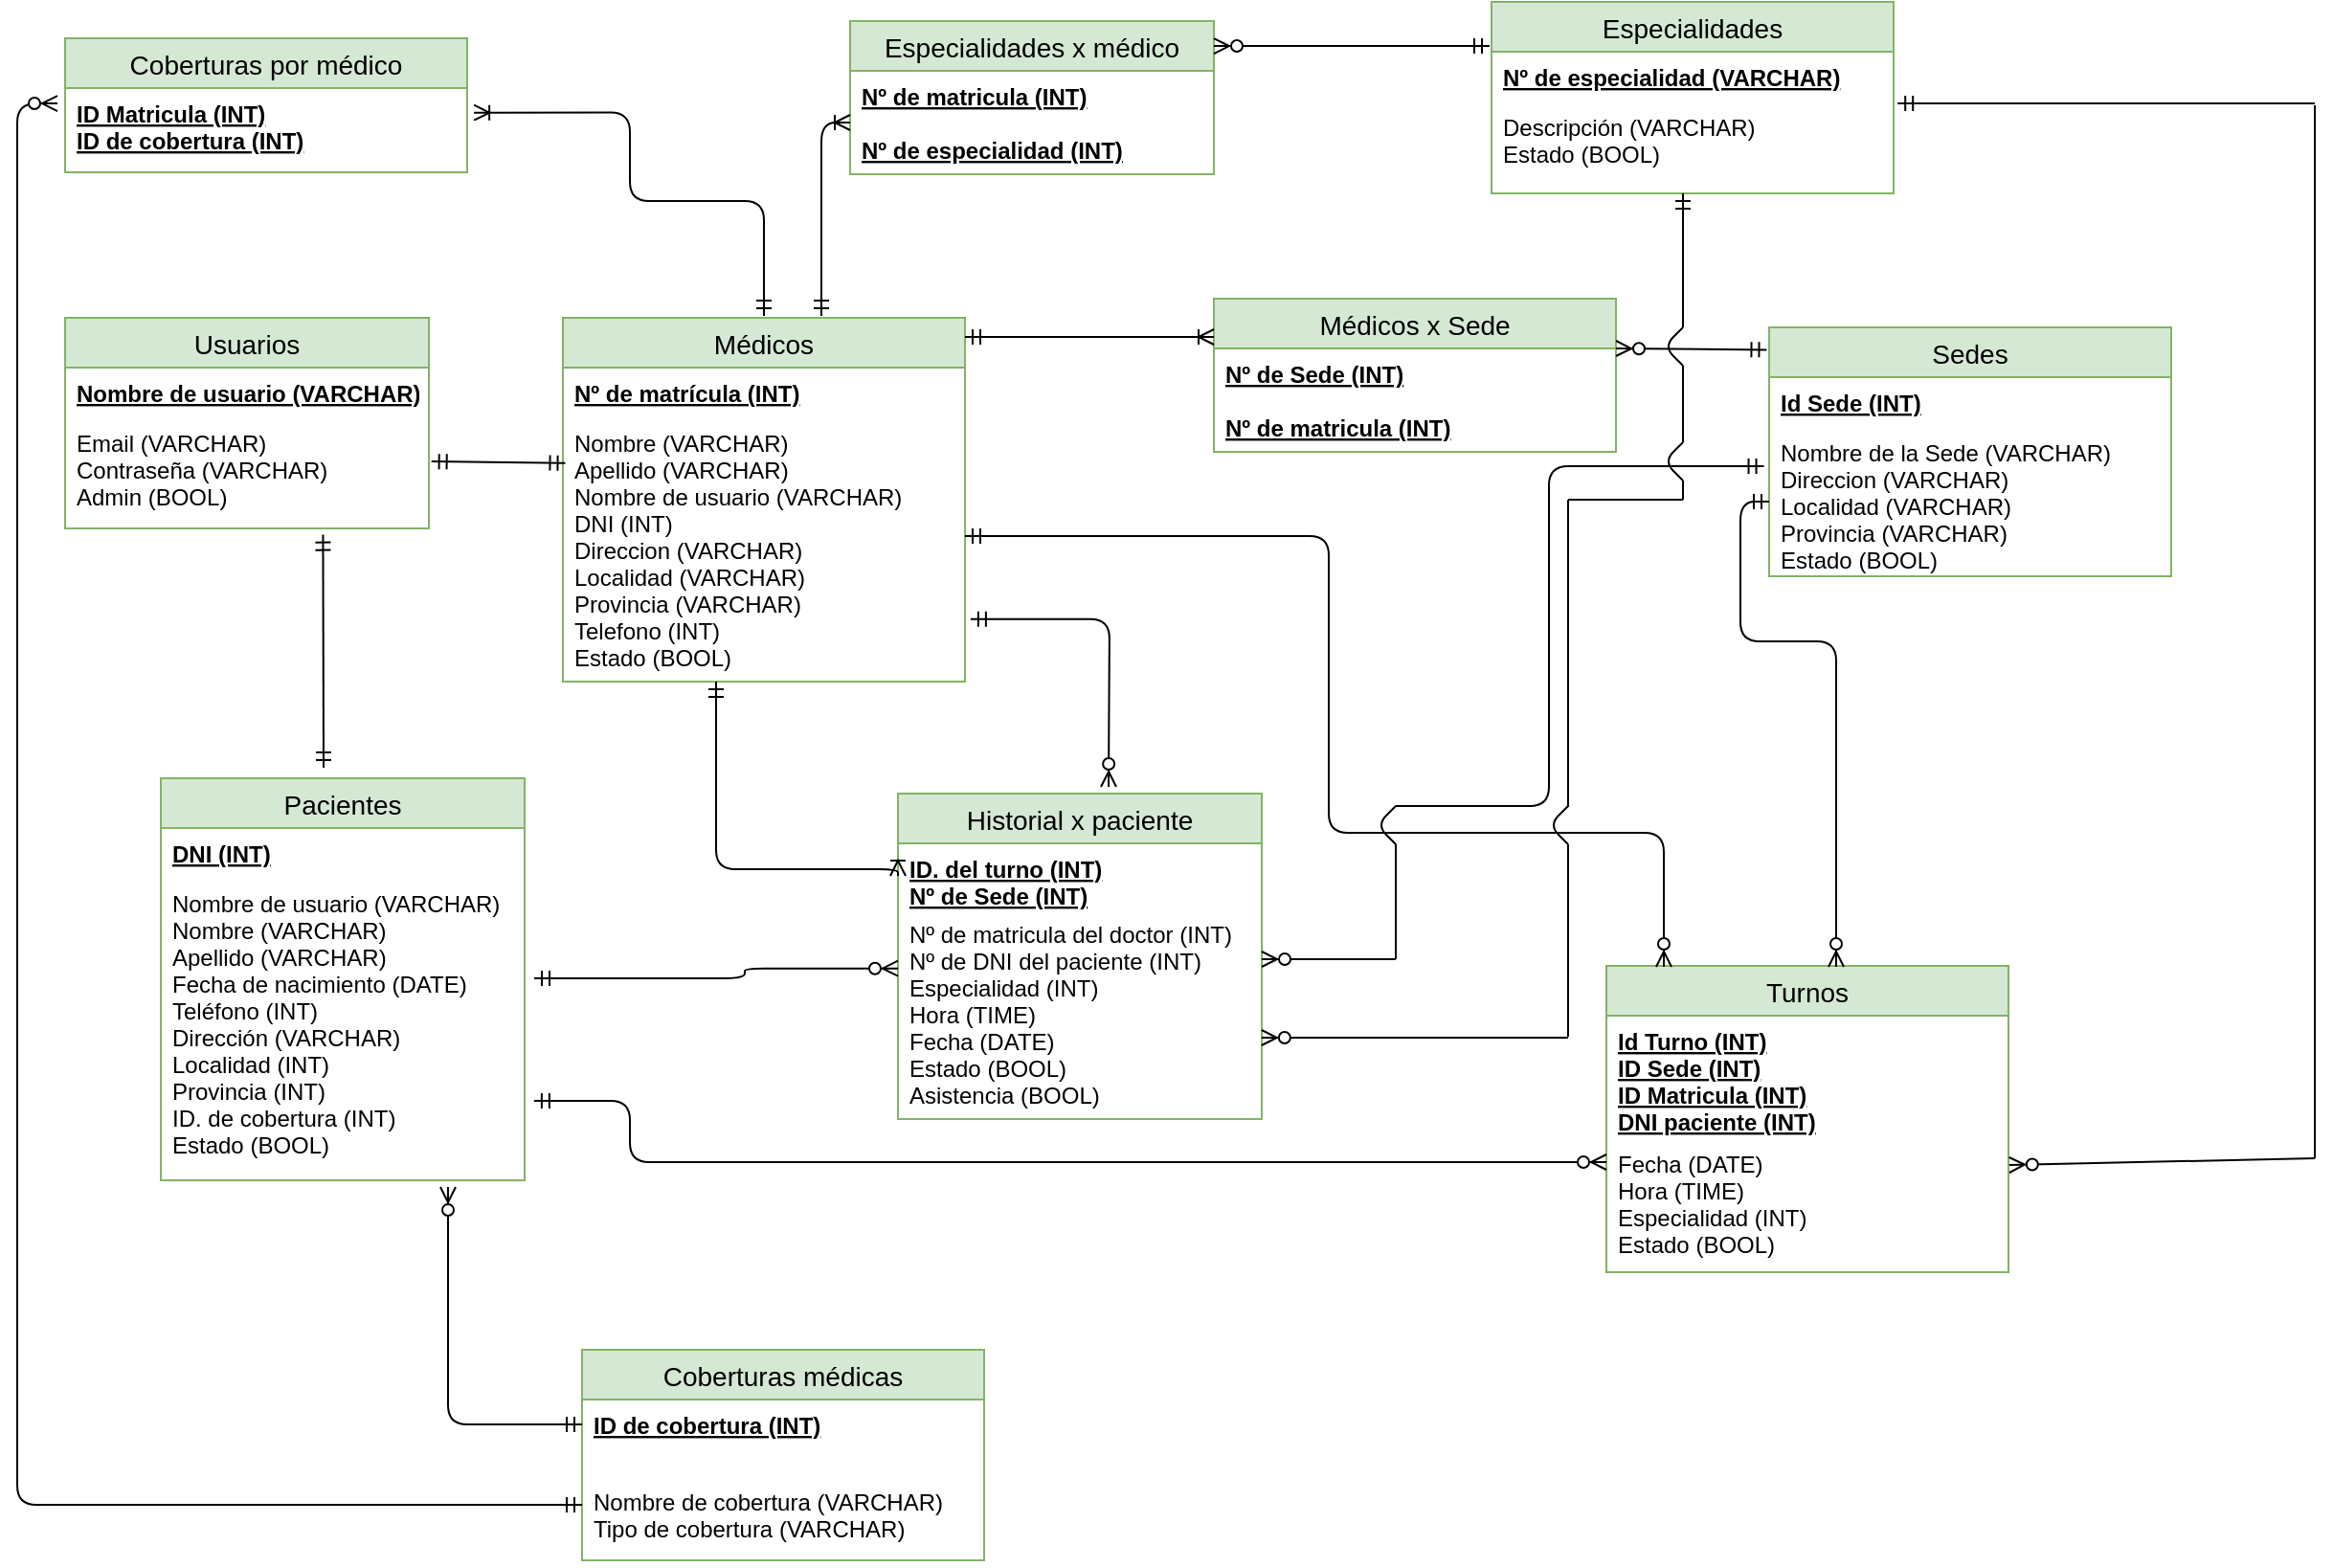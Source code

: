 <mxfile version="11.3.1" pages="1"><diagram id="vTJrVDKcyEBSi9IyuQv8" name="Page-1"><mxGraphModel dx="1423" dy="780" grid="1" gridSize="10" guides="1" tooltips="1" connect="1" arrows="1" fold="1" page="1" pageScale="1" pageWidth="827" pageHeight="1169" math="0" shadow="0"><root><mxCell id="0"/><mxCell id="1" parent="0"/><mxCell id="v5NjIOFVXTCxX58djq3--1" value="Especialidades x médico" style="swimlane;fontStyle=0;childLayout=stackLayout;horizontal=1;startSize=26;fillColor=#d5e8d4;horizontalStack=0;resizeParent=1;resizeParentMax=0;resizeLast=0;collapsible=1;marginBottom=0;swimlaneFillColor=#ffffff;align=center;fontSize=14;strokeColor=#82b366;" vertex="1" parent="1"><mxGeometry x="715" y="240" width="190" height="80" as="geometry"/></mxCell><mxCell id="v5NjIOFVXTCxX58djq3--2" value="Nº de matricula (INT)&#10;&#10;Nº de especialidad (INT)" style="text;strokeColor=none;fillColor=none;spacingLeft=4;spacingRight=4;overflow=hidden;rotatable=0;points=[[0,0.5],[1,0.5]];portConstraint=eastwest;fontSize=12;fontStyle=5" vertex="1" parent="v5NjIOFVXTCxX58djq3--1"><mxGeometry y="26" width="190" height="54" as="geometry"/></mxCell><mxCell id="v5NjIOFVXTCxX58djq3--3" value="Especialidades" style="swimlane;fontStyle=0;childLayout=stackLayout;horizontal=1;startSize=26;fillColor=#d5e8d4;horizontalStack=0;resizeParent=1;resizeParentMax=0;resizeLast=0;collapsible=1;marginBottom=0;swimlaneFillColor=#ffffff;align=center;fontSize=14;strokeColor=#82b366;" vertex="1" parent="1"><mxGeometry x="1050" y="230" width="210" height="100" as="geometry"/></mxCell><mxCell id="v5NjIOFVXTCxX58djq3--4" value="Nº de especialidad (VARCHAR)" style="text;strokeColor=none;fillColor=none;spacingLeft=4;spacingRight=4;overflow=hidden;rotatable=0;points=[[0,0.5],[1,0.5]];portConstraint=eastwest;fontSize=12;fontStyle=5" vertex="1" parent="v5NjIOFVXTCxX58djq3--3"><mxGeometry y="26" width="210" height="26" as="geometry"/></mxCell><mxCell id="v5NjIOFVXTCxX58djq3--5" value="Descripción (VARCHAR)&#10;Estado (BOOL)" style="text;strokeColor=none;fillColor=none;spacingLeft=4;spacingRight=4;overflow=hidden;rotatable=0;points=[[0,0.5],[1,0.5]];portConstraint=eastwest;fontSize=12;fontStyle=0" vertex="1" parent="v5NjIOFVXTCxX58djq3--3"><mxGeometry y="52" width="210" height="48" as="geometry"/></mxCell><mxCell id="v5NjIOFVXTCxX58djq3--6" value="Coberturas por médico" style="swimlane;fontStyle=0;childLayout=stackLayout;horizontal=1;startSize=26;fillColor=#d5e8d4;horizontalStack=0;resizeParent=1;resizeParentMax=0;resizeLast=0;collapsible=1;marginBottom=0;swimlaneFillColor=#ffffff;align=center;fontSize=14;strokeColor=#82b366;" vertex="1" parent="1"><mxGeometry x="305" y="249" width="210" height="70" as="geometry"/></mxCell><mxCell id="v5NjIOFVXTCxX58djq3--7" value="ID Matricula (INT)&#10;ID de cobertura (INT)" style="text;strokeColor=none;fillColor=none;spacingLeft=4;spacingRight=4;overflow=hidden;rotatable=0;points=[[0,0.5],[1,0.5]];portConstraint=eastwest;fontSize=12;fontStyle=5" vertex="1" parent="v5NjIOFVXTCxX58djq3--6"><mxGeometry y="26" width="210" height="44" as="geometry"/></mxCell><mxCell id="v5NjIOFVXTCxX58djq3--8" value="" style="group" vertex="1" connectable="0" parent="1"><mxGeometry x="305" y="385" width="1100" height="659" as="geometry"/></mxCell><mxCell id="v5NjIOFVXTCxX58djq3--9" value="" style="group" vertex="1" connectable="0" parent="v5NjIOFVXTCxX58djq3--8"><mxGeometry width="1100" height="659" as="geometry"/></mxCell><mxCell id="v5NjIOFVXTCxX58djq3--10" value="Usuarios" style="swimlane;fontStyle=0;childLayout=stackLayout;horizontal=1;startSize=26;fillColor=#d5e8d4;horizontalStack=0;resizeParent=1;resizeParentMax=0;resizeLast=0;collapsible=1;marginBottom=0;swimlaneFillColor=#ffffff;align=center;fontSize=14;strokeColor=#82b366;" vertex="1" parent="v5NjIOFVXTCxX58djq3--9"><mxGeometry y="10" width="190" height="110" as="geometry"/></mxCell><mxCell id="v5NjIOFVXTCxX58djq3--11" value="Nombre de usuario (VARCHAR)" style="text;strokeColor=none;fillColor=none;spacingLeft=4;spacingRight=4;overflow=hidden;rotatable=0;points=[[0,0.5],[1,0.5]];portConstraint=eastwest;fontSize=12;fontStyle=5" vertex="1" parent="v5NjIOFVXTCxX58djq3--10"><mxGeometry y="26" width="190" height="26" as="geometry"/></mxCell><mxCell id="v5NjIOFVXTCxX58djq3--12" value="Email (VARCHAR)&#10;Contraseña (VARCHAR)&#10;Admin (BOOL)" style="text;strokeColor=none;fillColor=none;spacingLeft=4;spacingRight=4;overflow=hidden;rotatable=0;points=[[0,0.5],[1,0.5]];portConstraint=eastwest;fontSize=12;" vertex="1" parent="v5NjIOFVXTCxX58djq3--10"><mxGeometry y="52" width="190" height="58" as="geometry"/></mxCell><mxCell id="v5NjIOFVXTCxX58djq3--13" value="Pacientes" style="swimlane;fontStyle=0;childLayout=stackLayout;horizontal=1;startSize=26;fillColor=#d5e8d4;horizontalStack=0;resizeParent=1;resizeParentMax=0;resizeLast=0;collapsible=1;marginBottom=0;swimlaneFillColor=#ffffff;align=center;fontSize=14;strokeColor=#82b366;" vertex="1" parent="v5NjIOFVXTCxX58djq3--9"><mxGeometry x="50" y="250.5" width="190" height="210" as="geometry"/></mxCell><mxCell id="v5NjIOFVXTCxX58djq3--14" value="DNI (INT)" style="text;strokeColor=none;fillColor=none;spacingLeft=4;spacingRight=4;overflow=hidden;rotatable=0;points=[[0,0.5],[1,0.5]];portConstraint=eastwest;fontSize=12;fontStyle=5" vertex="1" parent="v5NjIOFVXTCxX58djq3--13"><mxGeometry y="26" width="190" height="26" as="geometry"/></mxCell><mxCell id="v5NjIOFVXTCxX58djq3--15" value="Nombre de usuario (VARCHAR)&#10;Nombre (VARCHAR)&#10;Apellido (VARCHAR)&#10;Fecha de nacimiento (DATE)&#10;Teléfono (INT)&#10;Dirección (VARCHAR)&#10;Localidad (INT)&#10;Provincia (INT)&#10;ID. de cobertura (INT)&#10;Estado (BOOL)" style="text;strokeColor=none;fillColor=none;spacingLeft=4;spacingRight=4;overflow=hidden;rotatable=0;points=[[0,0.5],[1,0.5]];portConstraint=eastwest;fontSize=12;" vertex="1" parent="v5NjIOFVXTCxX58djq3--13"><mxGeometry y="52" width="190" height="158" as="geometry"/></mxCell><mxCell id="v5NjIOFVXTCxX58djq3--16" value="Historial x paciente" style="swimlane;fontStyle=0;childLayout=stackLayout;horizontal=1;startSize=26;fillColor=#d5e8d4;horizontalStack=0;resizeParent=1;resizeParentMax=0;resizeLast=0;collapsible=1;marginBottom=0;swimlaneFillColor=#ffffff;align=center;fontSize=14;strokeColor=#82b366;" vertex="1" parent="v5NjIOFVXTCxX58djq3--9"><mxGeometry x="435" y="258.5" width="190" height="170" as="geometry"/></mxCell><mxCell id="v5NjIOFVXTCxX58djq3--17" value="ID. del turno (INT)&#10;Nº de Sede (INT)" style="text;strokeColor=none;fillColor=none;spacingLeft=4;spacingRight=4;overflow=hidden;rotatable=0;points=[[0,0.5],[1,0.5]];portConstraint=eastwest;fontSize=12;fontStyle=5" vertex="1" parent="v5NjIOFVXTCxX58djq3--16"><mxGeometry y="26" width="190" height="34" as="geometry"/></mxCell><mxCell id="v5NjIOFVXTCxX58djq3--18" value="Nº de matricula del doctor (INT)&#10;Nº de DNI del paciente (INT)&#10;Especialidad (INT)&#10;Hora (TIME)&#10;Fecha (DATE)&#10;Estado (BOOL)&#10;Asistencia (BOOL)" style="text;strokeColor=none;fillColor=none;spacingLeft=4;spacingRight=4;overflow=hidden;rotatable=0;points=[[0,0.5],[1,0.5]];portConstraint=eastwest;fontSize=12;" vertex="1" parent="v5NjIOFVXTCxX58djq3--16"><mxGeometry y="60" width="190" height="110" as="geometry"/></mxCell><mxCell id="v5NjIOFVXTCxX58djq3--19" value="Coberturas médicas" style="swimlane;fontStyle=0;childLayout=stackLayout;horizontal=1;startSize=26;fillColor=#d5e8d4;horizontalStack=0;resizeParent=1;resizeParentMax=0;resizeLast=0;collapsible=1;marginBottom=0;swimlaneFillColor=#ffffff;align=center;fontSize=14;strokeColor=#82b366;" vertex="1" parent="v5NjIOFVXTCxX58djq3--9"><mxGeometry x="270" y="549" width="210" height="110" as="geometry"/></mxCell><mxCell id="v5NjIOFVXTCxX58djq3--20" value="ID de cobertura (INT)" style="text;strokeColor=none;fillColor=none;spacingLeft=4;spacingRight=4;overflow=hidden;rotatable=0;points=[[0,0.5],[1,0.5]];portConstraint=eastwest;fontSize=12;fontStyle=5" vertex="1" parent="v5NjIOFVXTCxX58djq3--19"><mxGeometry y="26" width="210" height="26" as="geometry"/></mxCell><mxCell id="v5NjIOFVXTCxX58djq3--21" value="&#10;Nombre de cobertura (VARCHAR)&#10;Tipo de cobertura (VARCHAR)" style="text;strokeColor=none;fillColor=none;spacingLeft=4;spacingRight=4;overflow=hidden;rotatable=0;points=[[0,0.5],[1,0.5]];portConstraint=eastwest;fontSize=12;fontStyle=0" vertex="1" parent="v5NjIOFVXTCxX58djq3--19"><mxGeometry y="52" width="210" height="58" as="geometry"/></mxCell><mxCell id="v5NjIOFVXTCxX58djq3--22" value="Sedes" style="swimlane;fontStyle=0;childLayout=stackLayout;horizontal=1;startSize=26;fillColor=#d5e8d4;horizontalStack=0;resizeParent=1;resizeParentMax=0;resizeLast=0;collapsible=1;marginBottom=0;swimlaneFillColor=#ffffff;align=center;fontSize=14;strokeColor=#82b366;" vertex="1" parent="v5NjIOFVXTCxX58djq3--9"><mxGeometry x="890" y="15" width="210" height="130" as="geometry"/></mxCell><mxCell id="v5NjIOFVXTCxX58djq3--23" value="Id Sede (INT)&#10;" style="text;strokeColor=none;fillColor=none;spacingLeft=4;spacingRight=4;overflow=hidden;rotatable=0;points=[[0,0.5],[1,0.5]];portConstraint=eastwest;fontSize=12;fontStyle=5" vertex="1" parent="v5NjIOFVXTCxX58djq3--22"><mxGeometry y="26" width="210" height="26" as="geometry"/></mxCell><mxCell id="v5NjIOFVXTCxX58djq3--24" value="Nombre de la Sede (VARCHAR)&#10;Direccion (VARCHAR)&#10;Localidad (VARCHAR)&#10;Provincia (VARCHAR)&#10;Estado (BOOL)" style="text;strokeColor=none;fillColor=none;spacingLeft=4;spacingRight=4;overflow=hidden;rotatable=0;points=[[0,0.5],[1,0.5]];portConstraint=eastwest;fontSize=12;fontStyle=0" vertex="1" parent="v5NjIOFVXTCxX58djq3--22"><mxGeometry y="52" width="210" height="78" as="geometry"/></mxCell><mxCell id="v5NjIOFVXTCxX58djq3--25" value="Médicos" style="swimlane;fontStyle=0;childLayout=stackLayout;horizontal=1;startSize=26;fillColor=#d5e8d4;horizontalStack=0;resizeParent=1;resizeParentMax=0;resizeLast=0;collapsible=1;marginBottom=0;swimlaneFillColor=#ffffff;align=center;fontSize=14;strokeColor=#82b366;" vertex="1" parent="v5NjIOFVXTCxX58djq3--9"><mxGeometry x="260" y="10" width="210" height="190" as="geometry"/></mxCell><mxCell id="v5NjIOFVXTCxX58djq3--26" value="Nº de matrícula (INT)" style="text;strokeColor=none;fillColor=none;spacingLeft=4;spacingRight=4;overflow=hidden;rotatable=0;points=[[0,0.5],[1,0.5]];portConstraint=eastwest;fontSize=12;fontStyle=5" vertex="1" parent="v5NjIOFVXTCxX58djq3--25"><mxGeometry y="26" width="210" height="26" as="geometry"/></mxCell><mxCell id="v5NjIOFVXTCxX58djq3--27" value="Nombre (VARCHAR)&#10;Apellido (VARCHAR)&#10;Nombre de usuario (VARCHAR)&#10;DNI (INT)&#10;Direccion (VARCHAR)&#10;Localidad (VARCHAR)&#10;Provincia (VARCHAR)&#10;Telefono (INT)&#10;Estado (BOOL)" style="text;strokeColor=none;fillColor=none;spacingLeft=4;spacingRight=4;overflow=hidden;rotatable=0;points=[[0,0.5],[1,0.5]];portConstraint=eastwest;fontSize=12;fontStyle=0" vertex="1" parent="v5NjIOFVXTCxX58djq3--25"><mxGeometry y="52" width="210" height="138" as="geometry"/></mxCell><mxCell id="v5NjIOFVXTCxX58djq3--28" value="Médicos x Sede" style="swimlane;fontStyle=0;childLayout=stackLayout;horizontal=1;startSize=26;fillColor=#d5e8d4;horizontalStack=0;resizeParent=1;resizeParentMax=0;resizeLast=0;collapsible=1;marginBottom=0;swimlaneFillColor=#ffffff;align=center;fontSize=14;strokeColor=#82b366;" vertex="1" parent="v5NjIOFVXTCxX58djq3--9"><mxGeometry x="600" width="210" height="80" as="geometry"/></mxCell><mxCell id="v5NjIOFVXTCxX58djq3--29" value="Nº de Sede (INT)&#10;&#10;Nº de matricula (INT)" style="text;strokeColor=none;fillColor=none;spacingLeft=4;spacingRight=4;overflow=hidden;rotatable=0;points=[[0,0.5],[1,0.5]];portConstraint=eastwest;fontSize=12;fontStyle=5" vertex="1" parent="v5NjIOFVXTCxX58djq3--28"><mxGeometry y="26" width="210" height="54" as="geometry"/></mxCell><mxCell id="v5NjIOFVXTCxX58djq3--30" value="Turnos" style="swimlane;fontStyle=0;childLayout=stackLayout;horizontal=1;startSize=26;fillColor=#d5e8d4;horizontalStack=0;resizeParent=1;resizeParentMax=0;resizeLast=0;collapsible=1;marginBottom=0;swimlaneFillColor=#ffffff;align=center;fontSize=14;strokeColor=#82b366;" vertex="1" parent="v5NjIOFVXTCxX58djq3--9"><mxGeometry x="805" y="348.5" width="210" height="160" as="geometry"/></mxCell><mxCell id="v5NjIOFVXTCxX58djq3--31" value="Id Turno (INT)&#10;ID Sede (INT)&#10;ID Matricula (INT)&#10;DNI paciente (INT)" style="text;strokeColor=none;fillColor=none;spacingLeft=4;spacingRight=4;overflow=hidden;rotatable=0;points=[[0,0.5],[1,0.5]];portConstraint=eastwest;fontSize=12;fontStyle=5" vertex="1" parent="v5NjIOFVXTCxX58djq3--30"><mxGeometry y="26" width="210" height="64" as="geometry"/></mxCell><mxCell id="v5NjIOFVXTCxX58djq3--32" value="Fecha (DATE)&#10;Hora (TIME)&#10;Especialidad (INT)&#10;Estado (BOOL)" style="text;strokeColor=none;fillColor=none;spacingLeft=4;spacingRight=4;overflow=hidden;rotatable=0;points=[[0,0.5],[1,0.5]];portConstraint=eastwest;fontSize=12;fontStyle=0" vertex="1" parent="v5NjIOFVXTCxX58djq3--30"><mxGeometry y="90" width="210" height="70" as="geometry"/></mxCell><mxCell id="v5NjIOFVXTCxX58djq3--35" value="" style="fontSize=12;html=1;endArrow=ERoneToMany;startArrow=ERmandOne;entryX=0;entryY=0.5;entryDx=0;entryDy=0;edgeStyle=orthogonalEdgeStyle;" edge="1" parent="v5NjIOFVXTCxX58djq3--9" source="v5NjIOFVXTCxX58djq3--27" target="v5NjIOFVXTCxX58djq3--17"><mxGeometry width="100" height="100" relative="1" as="geometry"><mxPoint x="390" y="204" as="sourcePoint"/><mxPoint x="730.929" y="126" as="targetPoint"/><Array as="points"><mxPoint x="340" y="298"/></Array></mxGeometry></mxCell><mxCell id="v5NjIOFVXTCxX58djq3--36" value="" style="fontSize=12;html=1;endArrow=ERzeroToMany;startArrow=ERmandOne;exitX=0;exitY=0.5;exitDx=0;exitDy=0;edgeStyle=elbowEdgeStyle;entryX=0.789;entryY=1.022;entryDx=0;entryDy=0;entryPerimeter=0;" edge="1" parent="v5NjIOFVXTCxX58djq3--9" source="v5NjIOFVXTCxX58djq3--20" target="v5NjIOFVXTCxX58djq3--15"><mxGeometry width="100" height="100" relative="1" as="geometry"><mxPoint x="475" y="364" as="sourcePoint"/><mxPoint x="200" y="484" as="targetPoint"/><Array as="points"><mxPoint x="200" y="514"/><mxPoint x="310" y="464"/></Array></mxGeometry></mxCell><mxCell id="v5NjIOFVXTCxX58djq3--37" value="" style="fontSize=12;html=1;endArrow=ERoneToMany;startArrow=ERmandOne;entryX=0;entryY=0.25;entryDx=0;entryDy=0;" edge="1" parent="v5NjIOFVXTCxX58djq3--9" target="v5NjIOFVXTCxX58djq3--28"><mxGeometry width="100" height="100" relative="1" as="geometry"><mxPoint x="470" y="20" as="sourcePoint"/><mxPoint x="549.794" y="135.735" as="targetPoint"/></mxGeometry></mxCell><mxCell id="v5NjIOFVXTCxX58djq3--38" value="" style="fontSize=12;html=1;endArrow=ERzeroToMany;startArrow=ERmandOne;exitX=-0.006;exitY=0.09;exitDx=0;exitDy=0;exitPerimeter=0;" edge="1" parent="v5NjIOFVXTCxX58djq3--9" source="v5NjIOFVXTCxX58djq3--22"><mxGeometry width="100" height="100" relative="1" as="geometry"><mxPoint x="883" y="26" as="sourcePoint"/><mxPoint x="810" y="26" as="targetPoint"/></mxGeometry></mxCell><mxCell id="v5NjIOFVXTCxX58djq3--39" value="" style="fontSize=12;html=1;endArrow=ERzeroToMany;startArrow=ERmandOne;exitX=0;exitY=0.5;exitDx=0;exitDy=0;edgeStyle=orthogonalEdgeStyle;" edge="1" parent="v5NjIOFVXTCxX58djq3--9" source="v5NjIOFVXTCxX58djq3--24"><mxGeometry width="100" height="100" relative="1" as="geometry"><mxPoint x="860" y="192" as="sourcePoint"/><mxPoint x="925" y="349" as="targetPoint"/><Array as="points"><mxPoint x="875" y="106"/><mxPoint x="875" y="179"/><mxPoint x="925" y="179"/></Array></mxGeometry></mxCell><mxCell id="v5NjIOFVXTCxX58djq3--40" value="" style="fontSize=12;html=1;endArrow=ERzeroToMany;startArrow=ERmandOne;exitX=1;exitY=0.449;exitDx=0;exitDy=0;exitPerimeter=0;edgeStyle=orthogonalEdgeStyle;" edge="1" parent="v5NjIOFVXTCxX58djq3--9" source="v5NjIOFVXTCxX58djq3--27"><mxGeometry width="100" height="100" relative="1" as="geometry"><mxPoint x="600.167" y="104.833" as="sourcePoint"/><mxPoint x="835" y="349" as="targetPoint"/><Array as="points"><mxPoint x="660" y="124"/><mxPoint x="660" y="279"/><mxPoint x="835" y="279"/></Array></mxGeometry></mxCell><mxCell id="v5NjIOFVXTCxX58djq3--41" value="" style="fontSize=12;html=1;endArrow=ERzeroToMany;startArrow=ERmandOne;edgeStyle=elbowEdgeStyle;exitX=1.026;exitY=0.737;exitDx=0;exitDy=0;exitPerimeter=0;" edge="1" parent="v5NjIOFVXTCxX58djq3--9" source="v5NjIOFVXTCxX58djq3--15"><mxGeometry width="100" height="100" relative="1" as="geometry"><mxPoint x="245" y="419" as="sourcePoint"/><mxPoint x="805" y="451" as="targetPoint"/><Array as="points"><mxPoint x="295" y="439"/><mxPoint x="510" y="451"/></Array></mxGeometry></mxCell><mxCell id="v5NjIOFVXTCxX58djq3--42" value="" style="edgeStyle=orthogonalEdgeStyle;fontSize=12;html=1;endArrow=ERzeroToMany;startArrow=ERmandOne;exitX=1.014;exitY=0.764;exitDx=0;exitDy=0;exitPerimeter=0;" edge="1" parent="v5NjIOFVXTCxX58djq3--9" source="v5NjIOFVXTCxX58djq3--27"><mxGeometry width="100" height="100" relative="1" as="geometry"><mxPoint x="500" y="245" as="sourcePoint"/><mxPoint x="545" y="255" as="targetPoint"/></mxGeometry></mxCell><mxCell id="v5NjIOFVXTCxX58djq3--43" value="" style="edgeStyle=orthogonalEdgeStyle;fontSize=12;html=1;endArrow=ERmandOne;entryX=-0.013;entryY=0.263;entryDx=0;entryDy=0;entryPerimeter=0;" edge="1" parent="v5NjIOFVXTCxX58djq3--9" target="v5NjIOFVXTCxX58djq3--24"><mxGeometry width="100" height="100" relative="1" as="geometry"><mxPoint x="695" y="265" as="sourcePoint"/><mxPoint x="825" y="131" as="targetPoint"/><Array as="points"><mxPoint x="695" y="265"/><mxPoint x="775" y="265"/><mxPoint x="775" y="87"/></Array></mxGeometry></mxCell><mxCell id="v5NjIOFVXTCxX58djq3--44" value="" style="edgeStyle=orthogonalEdgeStyle;fontSize=12;html=1;endArrow=ERzeroToMany;endFill=1;" edge="1" parent="v5NjIOFVXTCxX58djq3--9"><mxGeometry width="100" height="100" relative="1" as="geometry"><mxPoint x="695" y="345" as="sourcePoint"/><mxPoint x="625" y="345" as="targetPoint"/></mxGeometry></mxCell><mxCell id="v5NjIOFVXTCxX58djq3--45" value="" style="endArrow=none;html=1;" edge="1" parent="v5NjIOFVXTCxX58djq3--9"><mxGeometry width="50" height="50" relative="1" as="geometry"><mxPoint x="695" y="345" as="sourcePoint"/><mxPoint x="695" y="285" as="targetPoint"/></mxGeometry></mxCell><mxCell id="v5NjIOFVXTCxX58djq3--46" value="" style="endArrow=none;html=1;" edge="1" parent="v5NjIOFVXTCxX58djq3--9"><mxGeometry width="50" height="50" relative="1" as="geometry"><mxPoint x="695" y="285" as="sourcePoint"/><mxPoint x="695" y="265" as="targetPoint"/><Array as="points"><mxPoint x="685" y="275"/></Array></mxGeometry></mxCell><mxCell id="v5NjIOFVXTCxX58djq3--47" value="" style="fontSize=12;html=1;endArrow=ERzeroToMany;startArrow=ERmandOne;edgeStyle=elbowEdgeStyle;entryX=0;entryY=0.285;entryDx=0;entryDy=0;entryPerimeter=0;" edge="1" parent="v5NjIOFVXTCxX58djq3--9" target="v5NjIOFVXTCxX58djq3--18"><mxGeometry width="100" height="100" relative="1" as="geometry"><mxPoint x="245" y="355" as="sourcePoint"/><mxPoint x="325" y="312.5" as="targetPoint"/><Array as="points"><mxPoint x="355" y="375"/><mxPoint x="435" y="312.5"/></Array></mxGeometry></mxCell><mxCell id="v5NjIOFVXTCxX58djq3--55" value="" style="fontSize=12;html=1;endArrow=ERzeroToMany;endFill=1;entryX=1.002;entryY=0.2;entryDx=0;entryDy=0;entryPerimeter=0;" edge="1" parent="v5NjIOFVXTCxX58djq3--9"><mxGeometry width="100" height="100" relative="1" as="geometry"><mxPoint x="785" y="386" as="sourcePoint"/><mxPoint x="624.92" y="386" as="targetPoint"/></mxGeometry></mxCell><mxCell id="v5NjIOFVXTCxX58djq3--56" value="" style="endArrow=none;html=1;" edge="1" parent="v5NjIOFVXTCxX58djq3--9"><mxGeometry width="50" height="50" relative="1" as="geometry"><mxPoint x="785" y="385.5" as="sourcePoint"/><mxPoint x="785" y="285" as="targetPoint"/></mxGeometry></mxCell><mxCell id="v5NjIOFVXTCxX58djq3--57" value="" style="endArrow=none;html=1;" edge="1" parent="v5NjIOFVXTCxX58djq3--9"><mxGeometry width="50" height="50" relative="1" as="geometry"><mxPoint x="785" y="285" as="sourcePoint"/><mxPoint x="785" y="265" as="targetPoint"/><Array as="points"><mxPoint x="775" y="275"/></Array></mxGeometry></mxCell><mxCell id="v5NjIOFVXTCxX58djq3--58" value="" style="endArrow=none;html=1;" edge="1" parent="v5NjIOFVXTCxX58djq3--9"><mxGeometry width="50" height="50" relative="1" as="geometry"><mxPoint x="845" y="95" as="sourcePoint"/><mxPoint x="845" y="75" as="targetPoint"/><Array as="points"><mxPoint x="835" y="85"/></Array></mxGeometry></mxCell><mxCell id="v5NjIOFVXTCxX58djq3--59" value="" style="endArrow=none;html=1;" edge="1" parent="v5NjIOFVXTCxX58djq3--9"><mxGeometry width="50" height="50" relative="1" as="geometry"><mxPoint x="845" y="35" as="sourcePoint"/><mxPoint x="845" y="15" as="targetPoint"/><Array as="points"><mxPoint x="835" y="25"/></Array></mxGeometry></mxCell><mxCell id="v5NjIOFVXTCxX58djq3--62" value="" style="endArrow=none;html=1;" edge="1" parent="v5NjIOFVXTCxX58djq3--9"><mxGeometry width="50" height="50" relative="1" as="geometry"><mxPoint x="785.0" y="265.5" as="sourcePoint"/><mxPoint x="785" y="105" as="targetPoint"/></mxGeometry></mxCell><mxCell id="v5NjIOFVXTCxX58djq3--63" value="" style="endArrow=none;html=1;" edge="1" parent="v5NjIOFVXTCxX58djq3--9"><mxGeometry width="50" height="50" relative="1" as="geometry"><mxPoint x="845" y="105" as="sourcePoint"/><mxPoint x="785" y="105" as="targetPoint"/></mxGeometry></mxCell><mxCell id="v5NjIOFVXTCxX58djq3--64" value="" style="endArrow=none;html=1;" edge="1" parent="v5NjIOFVXTCxX58djq3--9"><mxGeometry width="50" height="50" relative="1" as="geometry"><mxPoint x="845" y="105" as="sourcePoint"/><mxPoint x="845.0" y="95" as="targetPoint"/></mxGeometry></mxCell><mxCell id="v5NjIOFVXTCxX58djq3--65" value="" style="endArrow=none;html=1;" edge="1" parent="v5NjIOFVXTCxX58djq3--9"><mxGeometry width="50" height="50" relative="1" as="geometry"><mxPoint x="845" y="75" as="sourcePoint"/><mxPoint x="845" y="35" as="targetPoint"/></mxGeometry></mxCell><mxCell id="v5NjIOFVXTCxX58djq3--69" value="" style="fontSize=12;html=1;endArrow=ERmandOne;startArrow=ERmandOne;entryX=0.709;entryY=1.057;entryDx=0;entryDy=0;entryPerimeter=0;" edge="1" parent="v5NjIOFVXTCxX58djq3--9" target="v5NjIOFVXTCxX58djq3--12"><mxGeometry width="100" height="100" relative="1" as="geometry"><mxPoint x="135" y="245" as="sourcePoint"/><mxPoint x="205" y="145" as="targetPoint"/></mxGeometry></mxCell><mxCell id="v5NjIOFVXTCxX58djq3--70" value="" style="fontSize=12;html=1;endArrow=ERmandOne;startArrow=ERmandOne;entryX=1.007;entryY=0.397;entryDx=0;entryDy=0;entryPerimeter=0;exitX=0.006;exitY=0.173;exitDx=0;exitDy=0;exitPerimeter=0;" edge="1" parent="v5NjIOFVXTCxX58djq3--9" source="v5NjIOFVXTCxX58djq3--27" target="v5NjIOFVXTCxX58djq3--12"><mxGeometry width="100" height="100" relative="1" as="geometry"><mxPoint x="145" y="255" as="sourcePoint"/><mxPoint x="144.71" y="133.306" as="targetPoint"/></mxGeometry></mxCell><mxCell id="v5NjIOFVXTCxX58djq3--48" value="" style="fontSize=12;html=1;endArrow=ERzeroToMany;startArrow=ERmandOne;exitX=0;exitY=0.5;exitDx=0;exitDy=0;edgeStyle=elbowEdgeStyle;entryX=-0.019;entryY=0.182;entryDx=0;entryDy=0;entryPerimeter=0;" edge="1" parent="1" source="v5NjIOFVXTCxX58djq3--21" target="v5NjIOFVXTCxX58djq3--7"><mxGeometry width="100" height="100" relative="1" as="geometry"><mxPoint x="530.088" y="1014.853" as="sourcePoint"/><mxPoint x="280" y="394" as="targetPoint"/><Array as="points"><mxPoint x="280" y="804"/><mxPoint x="459.5" y="940.5"/><mxPoint x="569.5" y="890.5"/></Array></mxGeometry></mxCell><mxCell id="v5NjIOFVXTCxX58djq3--49" value="" style="fontSize=12;html=1;endArrow=ERoneToMany;startArrow=ERmandOne;entryX=1.017;entryY=0.292;entryDx=0;entryDy=0;entryPerimeter=0;edgeStyle=orthogonalEdgeStyle;" edge="1" parent="1" target="v5NjIOFVXTCxX58djq3--7"><mxGeometry width="100" height="100" relative="1" as="geometry"><mxPoint x="670" y="394" as="sourcePoint"/><mxPoint x="760" y="344.0" as="targetPoint"/><Array as="points"><mxPoint x="670" y="334"/><mxPoint x="600" y="334"/><mxPoint x="600" y="288"/></Array></mxGeometry></mxCell><mxCell id="v5NjIOFVXTCxX58djq3--50" value="" style="fontSize=12;html=1;endArrow=ERoneToMany;startArrow=ERmandOne;entryX=0;entryY=0.5;entryDx=0;entryDy=0;edgeStyle=orthogonalEdgeStyle;" edge="1" parent="1" target="v5NjIOFVXTCxX58djq3--2"><mxGeometry width="100" height="100" relative="1" as="geometry"><mxPoint x="700" y="394" as="sourcePoint"/><mxPoint x="528.571" y="297.857" as="targetPoint"/><Array as="points"><mxPoint x="700" y="293"/></Array></mxGeometry></mxCell><mxCell id="v5NjIOFVXTCxX58djq3--51" value="" style="fontSize=12;html=1;endArrow=ERzeroToMany;startArrow=ERmandOne;entryX=1;entryY=0.163;entryDx=0;entryDy=0;entryPerimeter=0;" edge="1" parent="1" target="v5NjIOFVXTCxX58djq3--1"><mxGeometry width="100" height="100" relative="1" as="geometry"><mxPoint x="1049" y="253" as="sourcePoint"/><mxPoint x="989" y="265.5" as="targetPoint"/></mxGeometry></mxCell><mxCell id="v5NjIOFVXTCxX58djq3--52" value="" style="endArrow=none;html=1;" edge="1" parent="1"><mxGeometry width="50" height="50" relative="1" as="geometry"><mxPoint x="1480" y="834" as="sourcePoint"/><mxPoint x="1480" y="284" as="targetPoint"/></mxGeometry></mxCell><mxCell id="v5NjIOFVXTCxX58djq3--53" value="" style="fontSize=12;html=1;endArrow=ERzeroToMany;endFill=1;entryX=1.002;entryY=0.2;entryDx=0;entryDy=0;entryPerimeter=0;" edge="1" parent="1" target="v5NjIOFVXTCxX58djq3--32"><mxGeometry width="100" height="100" relative="1" as="geometry"><mxPoint x="1480" y="834" as="sourcePoint"/><mxPoint x="1330" y="844" as="targetPoint"/></mxGeometry></mxCell><mxCell id="v5NjIOFVXTCxX58djq3--54" value="" style="fontSize=12;html=1;endArrow=ERmandOne;entryX=1.01;entryY=0.021;entryDx=0;entryDy=0;entryPerimeter=0;" edge="1" parent="1" target="v5NjIOFVXTCxX58djq3--5"><mxGeometry width="100" height="100" relative="1" as="geometry"><mxPoint x="1480" y="283" as="sourcePoint"/><mxPoint x="1300" y="274" as="targetPoint"/></mxGeometry></mxCell><mxCell id="v5NjIOFVXTCxX58djq3--68" value="" style="fontSize=12;html=1;endArrow=ERmandOne;" edge="1" parent="1"><mxGeometry width="100" height="100" relative="1" as="geometry"><mxPoint x="1150" y="400" as="sourcePoint"/><mxPoint x="1150" y="330" as="targetPoint"/></mxGeometry></mxCell></root></mxGraphModel></diagram></mxfile>